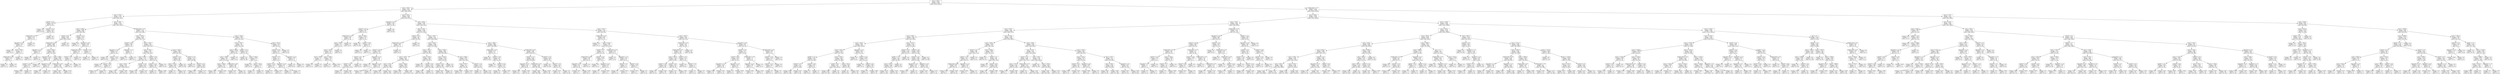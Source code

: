digraph Tree {
node [shape=box, fontname="helvetica"] ;
edge [fontname="helvetica"] ;
0 [label="price <= 426.5\nentropy = 0.391\nsamples = 24837\nvalue = [1910, 22927]"] ;
1 [label="price <= 345.5\nentropy = 0.615\nsamples = 4133\nvalue = [629, 3504]"] ;
0 -> 1 [labeldistance=2.5, labelangle=45, headlabel="True"] ;
2 [label="price <= 279.5\nentropy = 0.736\nsamples = 1472\nvalue = [305, 1167]"] ;
1 -> 2 ;
3 [label="channel <= 2.5\nentropy = 0.194\nsamples = 67\nvalue = [2, 65]"] ;
2 -> 3 ;
4 [label="entropy = 0.0\nsamples = 29\nvalue = [0, 29]"] ;
3 -> 4 ;
5 [label="channel <= 3.5\nentropy = 0.297\nsamples = 38\nvalue = [2, 36]"] ;
3 -> 5 ;
6 [label="product_type <= 4.5\nentropy = 0.619\nsamples = 13\nvalue = [2, 11]"] ;
5 -> 6 ;
7 [label="age_group <= 1.5\nentropy = 0.918\nsamples = 6\nvalue = [2, 4]"] ;
6 -> 7 ;
8 [label="entropy = 0.0\nsamples = 2\nvalue = [0, 2]"] ;
7 -> 8 ;
9 [label="price <= 266.5\nentropy = 1.0\nsamples = 4\nvalue = [2, 2]"] ;
7 -> 9 ;
10 [label="product_type <= 3.0\nentropy = 0.918\nsamples = 3\nvalue = [2, 1]"] ;
9 -> 10 ;
11 [label="entropy = 1.0\nsamples = 2\nvalue = [1, 1]"] ;
10 -> 11 ;
12 [label="entropy = 0.0\nsamples = 1\nvalue = [1, 0]"] ;
10 -> 12 ;
13 [label="entropy = 0.0\nsamples = 1\nvalue = [0, 1]"] ;
9 -> 13 ;
14 [label="entropy = 0.0\nsamples = 7\nvalue = [0, 7]"] ;
6 -> 14 ;
15 [label="entropy = 0.0\nsamples = 25\nvalue = [0, 25]"] ;
5 -> 15 ;
16 [label="price <= 298.5\nentropy = 0.752\nsamples = 1405\nvalue = [303, 1102]"] ;
2 -> 16 ;
17 [label="price <= 296.0\nentropy = 0.899\nsamples = 286\nvalue = [90, 196]"] ;
16 -> 17 ;
18 [label="channel <= 6.5\nentropy = 0.876\nsamples = 274\nvalue = [81.0, 193.0]"] ;
17 -> 18 ;
19 [label="product_type <= 2.5\nentropy = 0.889\nsamples = 264\nvalue = [81, 183]"] ;
18 -> 19 ;
20 [label="age_group <= 1.5\nentropy = 0.918\nsamples = 3\nvalue = [2, 1]"] ;
19 -> 20 ;
21 [label="entropy = 0.0\nsamples = 1\nvalue = [0, 1]"] ;
20 -> 21 ;
22 [label="entropy = 0.0\nsamples = 2\nvalue = [2, 0]"] ;
20 -> 22 ;
23 [label="price <= 281.5\nentropy = 0.885\nsamples = 261\nvalue = [79, 182]"] ;
19 -> 23 ;
24 [label="age_group <= 1.5\nentropy = 0.469\nsamples = 10\nvalue = [1, 9]"] ;
23 -> 24 ;
25 [label="channel <= 2.5\nentropy = 0.811\nsamples = 4\nvalue = [1, 3]"] ;
24 -> 25 ;
26 [label="entropy = 0.918\nsamples = 3\nvalue = [1, 2]"] ;
25 -> 26 ;
27 [label="entropy = 0.0\nsamples = 1\nvalue = [0, 1]"] ;
25 -> 27 ;
28 [label="entropy = 0.0\nsamples = 6\nvalue = [0, 6]"] ;
24 -> 28 ;
29 [label="price <= 288.5\nentropy = 0.894\nsamples = 251\nvalue = [78, 173]"] ;
23 -> 29 ;
30 [label="age_group <= 1.5\nentropy = 0.954\nsamples = 8\nvalue = [5, 3]"] ;
29 -> 30 ;
31 [label="entropy = 0.0\nsamples = 2\nvalue = [0, 2]"] ;
30 -> 31 ;
32 [label="entropy = 0.65\nsamples = 6\nvalue = [5, 1]"] ;
30 -> 32 ;
33 [label="product_type <= 4.5\nentropy = 0.882\nsamples = 243\nvalue = [73, 170]"] ;
29 -> 33 ;
34 [label="entropy = 0.891\nsamples = 224\nvalue = [69, 155]"] ;
33 -> 34 ;
35 [label="entropy = 0.742\nsamples = 19\nvalue = [4, 15]"] ;
33 -> 35 ;
36 [label="entropy = 0.0\nsamples = 10\nvalue = [0, 10]"] ;
18 -> 36 ;
37 [label="channel <= 1.5\nentropy = 0.811\nsamples = 12\nvalue = [9, 3]"] ;
17 -> 37 ;
38 [label="entropy = 0.0\nsamples = 1\nvalue = [0, 1]"] ;
37 -> 38 ;
39 [label="age_group <= 2.5\nentropy = 0.684\nsamples = 11\nvalue = [9, 2]"] ;
37 -> 39 ;
40 [label="product_type <= 4.5\nentropy = 0.503\nsamples = 9\nvalue = [8, 1]"] ;
39 -> 40 ;
41 [label="channel <= 2.5\nentropy = 1.0\nsamples = 2\nvalue = [1, 1]"] ;
40 -> 41 ;
42 [label="entropy = 0.0\nsamples = 1\nvalue = [0, 1]"] ;
41 -> 42 ;
43 [label="entropy = 0.0\nsamples = 1\nvalue = [1, 0]"] ;
41 -> 43 ;
44 [label="entropy = 0.0\nsamples = 7\nvalue = [7, 0]"] ;
40 -> 44 ;
45 [label="channel <= 2.5\nentropy = 1.0\nsamples = 2\nvalue = [1, 1]"] ;
39 -> 45 ;
46 [label="entropy = 0.0\nsamples = 1\nvalue = [1, 0]"] ;
45 -> 46 ;
47 [label="entropy = 0.0\nsamples = 1\nvalue = [0, 1]"] ;
45 -> 47 ;
48 [label="product_type <= 4.5\nentropy = 0.702\nsamples = 1119\nvalue = [213, 906]"] ;
16 -> 48 ;
49 [label="price <= 300.0\nentropy = 0.729\nsamples = 968\nvalue = [197, 771]"] ;
48 -> 49 ;
50 [label="channel <= 6.5\nentropy = 0.292\nsamples = 39\nvalue = [2, 37]"] ;
49 -> 50 ;
51 [label="age_group <= 2.5\nentropy = 0.179\nsamples = 37\nvalue = [1, 36]"] ;
50 -> 51 ;
52 [label="entropy = 0.0\nsamples = 29\nvalue = [0, 29]"] ;
51 -> 52 ;
53 [label="channel <= 2.5\nentropy = 0.544\nsamples = 8\nvalue = [1, 7]"] ;
51 -> 53 ;
54 [label="entropy = 0.0\nsamples = 2\nvalue = [0, 2]"] ;
53 -> 54 ;
55 [label="channel <= 4.0\nentropy = 0.65\nsamples = 6\nvalue = [1, 5]"] ;
53 -> 55 ;
56 [label="entropy = 0.811\nsamples = 4\nvalue = [1, 3]"] ;
55 -> 56 ;
57 [label="entropy = 0.0\nsamples = 2\nvalue = [0, 2]"] ;
55 -> 57 ;
58 [label="age_group <= 1.5\nentropy = 1.0\nsamples = 2\nvalue = [1, 1]"] ;
50 -> 58 ;
59 [label="entropy = 0.0\nsamples = 1\nvalue = [1, 0]"] ;
58 -> 59 ;
60 [label="entropy = 0.0\nsamples = 1\nvalue = [0, 1]"] ;
58 -> 60 ;
61 [label="price <= 334.0\nentropy = 0.741\nsamples = 929\nvalue = [195, 734]"] ;
49 -> 61 ;
62 [label="price <= 332.0\nentropy = 0.762\nsamples = 747\nvalue = [165, 582]"] ;
61 -> 62 ;
63 [label="price <= 328.5\nentropy = 0.719\nsamples = 715\nvalue = [142, 573]"] ;
62 -> 63 ;
64 [label="price <= 324.5\nentropy = 0.761\nsamples = 617\nvalue = [136.0, 481.0]"] ;
63 -> 64 ;
65 [label="entropy = 0.713\nsamples = 563\nvalue = [110, 453]"] ;
64 -> 65 ;
66 [label="entropy = 0.999\nsamples = 54\nvalue = [26, 28]"] ;
64 -> 66 ;
67 [label="channel <= 2.5\nentropy = 0.332\nsamples = 98\nvalue = [6, 92]"] ;
63 -> 67 ;
68 [label="entropy = 0.151\nsamples = 46\nvalue = [1, 45]"] ;
67 -> 68 ;
69 [label="entropy = 0.457\nsamples = 52\nvalue = [5, 47]"] ;
67 -> 69 ;
70 [label="channel <= 4.5\nentropy = 0.857\nsamples = 32\nvalue = [23, 9]"] ;
62 -> 70 ;
71 [label="channel <= 1.5\nentropy = 0.993\nsamples = 20\nvalue = [11, 9]"] ;
70 -> 71 ;
72 [label="entropy = 0.0\nsamples = 4\nvalue = [4, 0]"] ;
71 -> 72 ;
73 [label="entropy = 0.989\nsamples = 16\nvalue = [7, 9]"] ;
71 -> 73 ;
74 [label="entropy = 0.0\nsamples = 12\nvalue = [12, 0]"] ;
70 -> 74 ;
75 [label="price <= 344.5\nentropy = 0.646\nsamples = 182\nvalue = [30, 152]"] ;
61 -> 75 ;
76 [label="channel <= 3.5\nentropy = 0.323\nsamples = 68\nvalue = [4, 64]"] ;
75 -> 76 ;
77 [label="price <= 337.5\nentropy = 0.469\nsamples = 40\nvalue = [4, 36]"] ;
76 -> 77 ;
78 [label="entropy = 0.0\nsamples = 11\nvalue = [0, 11]"] ;
77 -> 78 ;
79 [label="entropy = 0.579\nsamples = 29\nvalue = [4, 25]"] ;
77 -> 79 ;
80 [label="entropy = 0.0\nsamples = 28\nvalue = [0, 28]"] ;
76 -> 80 ;
81 [label="channel <= 1.5\nentropy = 0.775\nsamples = 114\nvalue = [26, 88]"] ;
75 -> 81 ;
82 [label="entropy = 0.0\nsamples = 6\nvalue = [0, 6]"] ;
81 -> 82 ;
83 [label="channel <= 3.5\nentropy = 0.796\nsamples = 108\nvalue = [26, 82]"] ;
81 -> 83 ;
84 [label="entropy = 0.856\nsamples = 57\nvalue = [16, 41]"] ;
83 -> 84 ;
85 [label="entropy = 0.714\nsamples = 51\nvalue = [10, 41]"] ;
83 -> 85 ;
86 [label="price <= 335.5\nentropy = 0.488\nsamples = 151\nvalue = [16, 135]"] ;
48 -> 86 ;
87 [label="price <= 328.5\nentropy = 0.4\nsamples = 126\nvalue = [10, 116]"] ;
86 -> 87 ;
88 [label="price <= 326.5\nentropy = 0.539\nsamples = 73\nvalue = [9, 64]"] ;
87 -> 88 ;
89 [label="price <= 309.5\nentropy = 0.465\nsamples = 71\nvalue = [7.0, 64.0]"] ;
88 -> 89 ;
90 [label="price <= 304.0\nentropy = 0.637\nsamples = 31\nvalue = [5, 26]"] ;
89 -> 90 ;
91 [label="entropy = 0.491\nsamples = 28\nvalue = [3, 25]"] ;
90 -> 91 ;
92 [label="entropy = 0.918\nsamples = 3\nvalue = [2, 1]"] ;
90 -> 92 ;
93 [label="product_type <= 6.0\nentropy = 0.286\nsamples = 40\nvalue = [2, 38]"] ;
89 -> 93 ;
94 [label="entropy = 0.567\nsamples = 15\nvalue = [2, 13]"] ;
93 -> 94 ;
95 [label="entropy = 0.0\nsamples = 25\nvalue = [0, 25]"] ;
93 -> 95 ;
96 [label="entropy = 0.0\nsamples = 2\nvalue = [2, 0]"] ;
88 -> 96 ;
97 [label="gender <= 1.5\nentropy = 0.135\nsamples = 53\nvalue = [1, 52]"] ;
87 -> 97 ;
98 [label="entropy = 0.0\nsamples = 46\nvalue = [0, 46]"] ;
97 -> 98 ;
99 [label="price <= 329.5\nentropy = 0.592\nsamples = 7\nvalue = [1, 6]"] ;
97 -> 99 ;
100 [label="entropy = 0.0\nsamples = 4\nvalue = [0, 4]"] ;
99 -> 100 ;
101 [label="price <= 331.0\nentropy = 0.918\nsamples = 3\nvalue = [1, 2]"] ;
99 -> 101 ;
102 [label="entropy = 1.0\nsamples = 2\nvalue = [1, 1]"] ;
101 -> 102 ;
103 [label="entropy = 0.0\nsamples = 1\nvalue = [0, 1]"] ;
101 -> 103 ;
104 [label="price <= 341.5\nentropy = 0.795\nsamples = 25\nvalue = [6, 19]"] ;
86 -> 104 ;
105 [label="channel <= 4.0\nentropy = 0.937\nsamples = 17\nvalue = [6, 11]"] ;
104 -> 105 ;
106 [label="channel <= 2.5\nentropy = 1.0\nsamples = 10\nvalue = [5, 5]"] ;
105 -> 106 ;
107 [label="channel <= 1.5\nentropy = 0.918\nsamples = 6\nvalue = [2, 4]"] ;
106 -> 107 ;
108 [label="entropy = 0.0\nsamples = 1\nvalue = [0, 1]"] ;
107 -> 108 ;
109 [label="entropy = 0.971\nsamples = 5\nvalue = [2, 3]"] ;
107 -> 109 ;
110 [label="age_group <= 2.5\nentropy = 0.811\nsamples = 4\nvalue = [3, 1]"] ;
106 -> 110 ;
111 [label="entropy = 0.0\nsamples = 2\nvalue = [2, 0]"] ;
110 -> 111 ;
112 [label="entropy = 1.0\nsamples = 2\nvalue = [1, 1]"] ;
110 -> 112 ;
113 [label="age_group <= 2.5\nentropy = 0.592\nsamples = 7\nvalue = [1, 6]"] ;
105 -> 113 ;
114 [label="entropy = 0.0\nsamples = 6\nvalue = [0, 6]"] ;
113 -> 114 ;
115 [label="entropy = 0.0\nsamples = 1\nvalue = [1, 0]"] ;
113 -> 115 ;
116 [label="entropy = 0.0\nsamples = 8\nvalue = [0, 8]"] ;
104 -> 116 ;
117 [label="price <= 352.5\nentropy = 0.534\nsamples = 2661\nvalue = [324, 2337]"] ;
1 -> 117 ;
118 [label="age_group <= 1.5\nentropy = 0.194\nsamples = 134\nvalue = [4, 130]"] ;
117 -> 118 ;
119 [label="channel <= 2.5\nentropy = 0.461\nsamples = 41\nvalue = [4, 37]"] ;
118 -> 119 ;
120 [label="product_type <= 5.5\nentropy = 0.629\nsamples = 19\nvalue = [3, 16]"] ;
119 -> 120 ;
121 [label="price <= 350.5\nentropy = 0.75\nsamples = 14\nvalue = [3, 11]"] ;
120 -> 121 ;
122 [label="price <= 347.5\nentropy = 0.811\nsamples = 12\nvalue = [3, 9]"] ;
121 -> 122 ;
123 [label="price <= 346.5\nentropy = 1.0\nsamples = 2\nvalue = [1, 1]"] ;
122 -> 123 ;
124 [label="entropy = 0.0\nsamples = 1\nvalue = [0, 1]"] ;
123 -> 124 ;
125 [label="entropy = 0.0\nsamples = 1\nvalue = [1, 0]"] ;
123 -> 125 ;
126 [label="price <= 348.5\nentropy = 0.722\nsamples = 10\nvalue = [2, 8]"] ;
122 -> 126 ;
127 [label="entropy = 0.0\nsamples = 2\nvalue = [0, 2]"] ;
126 -> 127 ;
128 [label="entropy = 0.811\nsamples = 8\nvalue = [2, 6]"] ;
126 -> 128 ;
129 [label="entropy = 0.0\nsamples = 2\nvalue = [0, 2]"] ;
121 -> 129 ;
130 [label="entropy = 0.0\nsamples = 5\nvalue = [0, 5]"] ;
120 -> 130 ;
131 [label="price <= 350.5\nentropy = 0.267\nsamples = 22\nvalue = [1, 21]"] ;
119 -> 131 ;
132 [label="entropy = 0.0\nsamples = 18\nvalue = [0, 18]"] ;
131 -> 132 ;
133 [label="channel <= 4.0\nentropy = 0.811\nsamples = 4\nvalue = [1, 3]"] ;
131 -> 133 ;
134 [label="entropy = 0.0\nsamples = 2\nvalue = [0, 2]"] ;
133 -> 134 ;
135 [label="entropy = 1.0\nsamples = 2\nvalue = [1, 1]"] ;
133 -> 135 ;
136 [label="entropy = 0.0\nsamples = 93\nvalue = [0, 93]"] ;
118 -> 136 ;
137 [label="price <= 405.5\nentropy = 0.548\nsamples = 2527\nvalue = [320, 2207]"] ;
117 -> 137 ;
138 [label="price <= 353.5\nentropy = 0.526\nsamples = 2283\nvalue = [271, 2012]"] ;
137 -> 138 ;
139 [label="channel <= 5.5\nentropy = 0.82\nsamples = 86\nvalue = [22, 64]"] ;
138 -> 139 ;
140 [label="product_type <= 4.5\nentropy = 0.863\nsamples = 77\nvalue = [22, 55]"] ;
139 -> 140 ;
141 [label="channel <= 4.5\nentropy = 0.883\nsamples = 73\nvalue = [22, 51]"] ;
140 -> 141 ;
142 [label="channel <= 3.5\nentropy = 0.825\nsamples = 58\nvalue = [15.0, 43.0]"] ;
141 -> 142 ;
143 [label="channel <= 1.5\nentropy = 0.867\nsamples = 52\nvalue = [15.0, 37.0]"] ;
142 -> 143 ;
144 [label="entropy = 0.0\nsamples = 2\nvalue = [0, 2]"] ;
143 -> 144 ;
145 [label="entropy = 0.881\nsamples = 50\nvalue = [15, 35]"] ;
143 -> 145 ;
146 [label="entropy = 0.0\nsamples = 6\nvalue = [0, 6]"] ;
142 -> 146 ;
147 [label="age_group <= 1.5\nentropy = 0.997\nsamples = 15\nvalue = [7, 8]"] ;
141 -> 147 ;
148 [label="entropy = 1.0\nsamples = 4\nvalue = [2, 2]"] ;
147 -> 148 ;
149 [label="age_group <= 2.5\nentropy = 0.994\nsamples = 11\nvalue = [5, 6]"] ;
147 -> 149 ;
150 [label="entropy = 0.985\nsamples = 7\nvalue = [3, 4]"] ;
149 -> 150 ;
151 [label="entropy = 1.0\nsamples = 4\nvalue = [2, 2]"] ;
149 -> 151 ;
152 [label="entropy = 0.0\nsamples = 4\nvalue = [0, 4]"] ;
140 -> 152 ;
153 [label="entropy = 0.0\nsamples = 9\nvalue = [0, 9]"] ;
139 -> 153 ;
154 [label="price <= 387.5\nentropy = 0.51\nsamples = 2197\nvalue = [249, 1948]"] ;
138 -> 154 ;
155 [label="price <= 381.5\nentropy = 0.564\nsamples = 1109\nvalue = [147, 962]"] ;
154 -> 155 ;
156 [label="price <= 371.5\nentropy = 0.446\nsamples = 840\nvalue = [78, 762]"] ;
155 -> 156 ;
157 [label="price <= 363.5\nentropy = 0.575\nsamples = 388\nvalue = [53.0, 335.0]"] ;
156 -> 157 ;
158 [label="price <= 357.5\nentropy = 0.346\nsamples = 263\nvalue = [17, 246]"] ;
157 -> 158 ;
159 [label="entropy = 0.564\nsamples = 83\nvalue = [11, 72]"] ;
158 -> 159 ;
160 [label="entropy = 0.211\nsamples = 180\nvalue = [6, 174]"] ;
158 -> 160 ;
161 [label="price <= 365.5\nentropy = 0.866\nsamples = 125\nvalue = [36, 89]"] ;
157 -> 161 ;
162 [label="entropy = 0.968\nsamples = 38\nvalue = [23, 15]"] ;
161 -> 162 ;
163 [label="entropy = 0.608\nsamples = 87\nvalue = [13.0, 74.0]"] ;
161 -> 163 ;
164 [label="price <= 374.0\nentropy = 0.309\nsamples = 452\nvalue = [25, 427]"] ;
156 -> 164 ;
165 [label="entropy = 0.0\nsamples = 19\nvalue = [0, 19]"] ;
164 -> 165 ;
166 [label="channel <= 6.5\nentropy = 0.318\nsamples = 433\nvalue = [25, 408]"] ;
164 -> 166 ;
167 [label="entropy = 0.325\nsamples = 421\nvalue = [25, 396]"] ;
166 -> 167 ;
168 [label="entropy = 0.0\nsamples = 12\nvalue = [0, 12]"] ;
166 -> 168 ;
169 [label="price <= 384.0\nentropy = 0.821\nsamples = 269\nvalue = [69, 200]"] ;
155 -> 169 ;
170 [label="price <= 382.5\nentropy = 0.729\nsamples = 118\nvalue = [24, 94]"] ;
169 -> 170 ;
171 [label="channel <= 5.5\nentropy = 0.803\nsamples = 98\nvalue = [24, 74]"] ;
170 -> 171 ;
172 [label="entropy = 0.837\nsamples = 90\nvalue = [24, 66]"] ;
171 -> 172 ;
173 [label="entropy = 0.0\nsamples = 8\nvalue = [0, 8]"] ;
171 -> 173 ;
174 [label="entropy = 0.0\nsamples = 20\nvalue = [0, 20]"] ;
170 -> 174 ;
175 [label="price <= 386.5\nentropy = 0.879\nsamples = 151\nvalue = [45, 106]"] ;
169 -> 175 ;
176 [label="price <= 385.5\nentropy = 1.0\nsamples = 38\nvalue = [19, 19]"] ;
175 -> 176 ;
177 [label="entropy = 0.904\nsamples = 25\nvalue = [8, 17]"] ;
176 -> 177 ;
178 [label="entropy = 0.619\nsamples = 13\nvalue = [11, 2]"] ;
176 -> 178 ;
179 [label="channel <= 1.5\nentropy = 0.778\nsamples = 113\nvalue = [26, 87]"] ;
175 -> 179 ;
180 [label="entropy = 1.0\nsamples = 6\nvalue = [3, 3]"] ;
179 -> 180 ;
181 [label="entropy = 0.751\nsamples = 107\nvalue = [23, 84]"] ;
179 -> 181 ;
182 [label="price <= 398.5\nentropy = 0.449\nsamples = 1088\nvalue = [102, 986]"] ;
154 -> 182 ;
183 [label="product_type <= 4.5\nentropy = 0.174\nsamples = 77\nvalue = [2, 75]"] ;
182 -> 183 ;
184 [label="entropy = 0.0\nsamples = 65\nvalue = [0, 65]"] ;
183 -> 184 ;
185 [label="channel <= 2.5\nentropy = 0.65\nsamples = 12\nvalue = [2, 10]"] ;
183 -> 185 ;
186 [label="entropy = 0.0\nsamples = 1\nvalue = [1, 0]"] ;
185 -> 186 ;
187 [label="channel <= 5.5\nentropy = 0.439\nsamples = 11\nvalue = [1, 10]"] ;
185 -> 187 ;
188 [label="entropy = 0.0\nsamples = 8\nvalue = [0, 8]"] ;
187 -> 188 ;
189 [label="entropy = 0.918\nsamples = 3\nvalue = [1, 2]"] ;
187 -> 189 ;
190 [label="product_type <= 6.5\nentropy = 0.466\nsamples = 1011\nvalue = [100, 911]"] ;
182 -> 190 ;
191 [label="channel <= 1.5\nentropy = 0.478\nsamples = 963\nvalue = [99, 864]"] ;
190 -> 191 ;
192 [label="age_group <= 1.5\nentropy = 0.634\nsamples = 50\nvalue = [8, 42]"] ;
191 -> 192 ;
193 [label="entropy = 0.89\nsamples = 13\nvalue = [4, 9]"] ;
192 -> 193 ;
194 [label="entropy = 0.494\nsamples = 37\nvalue = [4, 33]"] ;
192 -> 194 ;
195 [label="product_type <= 4.5\nentropy = 0.468\nsamples = 913\nvalue = [91, 822]"] ;
191 -> 195 ;
196 [label="entropy = 0.459\nsamples = 868\nvalue = [84, 784]"] ;
195 -> 196 ;
197 [label="entropy = 0.624\nsamples = 45\nvalue = [7, 38]"] ;
195 -> 197 ;
198 [label="channel <= 2.5\nentropy = 0.146\nsamples = 48\nvalue = [1, 47]"] ;
190 -> 198 ;
199 [label="entropy = 0.0\nsamples = 20\nvalue = [0, 20]"] ;
198 -> 199 ;
200 [label="channel <= 3.5\nentropy = 0.222\nsamples = 28\nvalue = [1, 27]"] ;
198 -> 200 ;
201 [label="entropy = 0.414\nsamples = 12\nvalue = [1, 11]"] ;
200 -> 201 ;
202 [label="entropy = 0.0\nsamples = 16\nvalue = [0, 16]"] ;
200 -> 202 ;
203 [label="price <= 414.5\nentropy = 0.724\nsamples = 244\nvalue = [49, 195]"] ;
137 -> 203 ;
204 [label="product_type <= 2.5\nentropy = 0.989\nsamples = 48\nvalue = [27, 21]"] ;
203 -> 204 ;
205 [label="entropy = 0.0\nsamples = 1\nvalue = [0, 1]"] ;
204 -> 205 ;
206 [label="price <= 411.0\nentropy = 0.984\nsamples = 47\nvalue = [27.0, 20.0]"] ;
204 -> 206 ;
207 [label="channel <= 3.5\nentropy = 1.0\nsamples = 30\nvalue = [15, 15]"] ;
206 -> 207 ;
208 [label="product_type <= 6.0\nentropy = 0.985\nsamples = 21\nvalue = [12, 9]"] ;
207 -> 208 ;
209 [label="age_group <= 1.5\nentropy = 0.971\nsamples = 20\nvalue = [12, 8]"] ;
208 -> 209 ;
210 [label="entropy = 0.971\nsamples = 5\nvalue = [2, 3]"] ;
209 -> 210 ;
211 [label="entropy = 0.918\nsamples = 15\nvalue = [10, 5]"] ;
209 -> 211 ;
212 [label="entropy = 0.0\nsamples = 1\nvalue = [0, 1]"] ;
208 -> 212 ;
213 [label="channel <= 4.5\nentropy = 0.918\nsamples = 9\nvalue = [3, 6]"] ;
207 -> 213 ;
214 [label="entropy = 0.0\nsamples = 1\nvalue = [0, 1]"] ;
213 -> 214 ;
215 [label="age_group <= 1.5\nentropy = 0.954\nsamples = 8\nvalue = [3, 5]"] ;
213 -> 215 ;
216 [label="entropy = 1.0\nsamples = 2\nvalue = [1, 1]"] ;
215 -> 216 ;
217 [label="entropy = 0.918\nsamples = 6\nvalue = [2, 4]"] ;
215 -> 217 ;
218 [label="product_type <= 5.5\nentropy = 0.874\nsamples = 17\nvalue = [12, 5]"] ;
206 -> 218 ;
219 [label="entropy = 0.0\nsamples = 2\nvalue = [2, 0]"] ;
218 -> 219 ;
220 [label="age_group <= 1.5\nentropy = 0.918\nsamples = 15\nvalue = [10, 5]"] ;
218 -> 220 ;
221 [label="channel <= 1.5\nentropy = 1.0\nsamples = 6\nvalue = [3, 3]"] ;
220 -> 221 ;
222 [label="entropy = 0.0\nsamples = 1\nvalue = [1, 0]"] ;
221 -> 222 ;
223 [label="entropy = 0.971\nsamples = 5\nvalue = [2, 3]"] ;
221 -> 223 ;
224 [label="channel <= 3.5\nentropy = 0.764\nsamples = 9\nvalue = [7, 2]"] ;
220 -> 224 ;
225 [label="entropy = 0.971\nsamples = 5\nvalue = [3, 2]"] ;
224 -> 225 ;
226 [label="entropy = 0.0\nsamples = 4\nvalue = [4, 0]"] ;
224 -> 226 ;
227 [label="price <= 425.5\nentropy = 0.507\nsamples = 196\nvalue = [22, 174]"] ;
203 -> 227 ;
228 [label="product_type <= 6.5\nentropy = 0.311\nsamples = 143\nvalue = [8, 135]"] ;
227 -> 228 ;
229 [label="product_type <= 5.5\nentropy = 0.364\nsamples = 115\nvalue = [8, 107]"] ;
228 -> 229 ;
230 [label="price <= 421.0\nentropy = 0.316\nsamples = 105\nvalue = [6, 99]"] ;
229 -> 230 ;
231 [label="channel <= 2.5\nentropy = 0.196\nsamples = 66\nvalue = [2, 64]"] ;
230 -> 231 ;
232 [label="entropy = 0.0\nsamples = 27\nvalue = [0, 27]"] ;
231 -> 232 ;
233 [label="entropy = 0.292\nsamples = 39\nvalue = [2, 37]"] ;
231 -> 233 ;
234 [label="channel <= 4.5\nentropy = 0.477\nsamples = 39\nvalue = [4, 35]"] ;
230 -> 234 ;
235 [label="entropy = 0.371\nsamples = 28\nvalue = [2, 26]"] ;
234 -> 235 ;
236 [label="entropy = 0.684\nsamples = 11\nvalue = [2, 9]"] ;
234 -> 236 ;
237 [label="channel <= 3.5\nentropy = 0.722\nsamples = 10\nvalue = [2, 8]"] ;
229 -> 237 ;
238 [label="entropy = 0.0\nsamples = 6\nvalue = [0, 6]"] ;
237 -> 238 ;
239 [label="channel <= 5.5\nentropy = 1.0\nsamples = 4\nvalue = [2, 2]"] ;
237 -> 239 ;
240 [label="entropy = 0.0\nsamples = 2\nvalue = [2, 0]"] ;
239 -> 240 ;
241 [label="entropy = 0.0\nsamples = 2\nvalue = [0, 2]"] ;
239 -> 241 ;
242 [label="entropy = 0.0\nsamples = 28\nvalue = [0, 28]"] ;
228 -> 242 ;
243 [label="age_group <= 2.5\nentropy = 0.833\nsamples = 53\nvalue = [14, 39]"] ;
227 -> 243 ;
244 [label="channel <= 5.5\nentropy = 0.75\nsamples = 42\nvalue = [9, 33]"] ;
243 -> 244 ;
245 [label="channel <= 4.0\nentropy = 0.602\nsamples = 34\nvalue = [5, 29]"] ;
244 -> 245 ;
246 [label="age_group <= 1.5\nentropy = 0.516\nsamples = 26\nvalue = [3, 23]"] ;
245 -> 246 ;
247 [label="entropy = 0.684\nsamples = 11\nvalue = [2, 9]"] ;
246 -> 247 ;
248 [label="entropy = 0.353\nsamples = 15\nvalue = [1, 14]"] ;
246 -> 248 ;
249 [label="age_group <= 1.5\nentropy = 0.811\nsamples = 8\nvalue = [2, 6]"] ;
245 -> 249 ;
250 [label="entropy = 0.0\nsamples = 2\nvalue = [0, 2]"] ;
249 -> 250 ;
251 [label="entropy = 0.918\nsamples = 6\nvalue = [2, 4]"] ;
249 -> 251 ;
252 [label="product_type <= 6.0\nentropy = 1.0\nsamples = 8\nvalue = [4, 4]"] ;
244 -> 252 ;
253 [label="age_group <= 1.5\nentropy = 0.985\nsamples = 7\nvalue = [4, 3]"] ;
252 -> 253 ;
254 [label="entropy = 0.918\nsamples = 3\nvalue = [1, 2]"] ;
253 -> 254 ;
255 [label="entropy = 0.811\nsamples = 4\nvalue = [3, 1]"] ;
253 -> 255 ;
256 [label="entropy = 0.0\nsamples = 1\nvalue = [0, 1]"] ;
252 -> 256 ;
257 [label="product_type <= 4.5\nentropy = 0.994\nsamples = 11\nvalue = [5, 6]"] ;
243 -> 257 ;
258 [label="channel <= 2.5\nentropy = 0.918\nsamples = 9\nvalue = [3, 6]"] ;
257 -> 258 ;
259 [label="channel <= 1.5\nentropy = 0.811\nsamples = 4\nvalue = [3, 1]"] ;
258 -> 259 ;
260 [label="entropy = 0.0\nsamples = 1\nvalue = [0, 1]"] ;
259 -> 260 ;
261 [label="entropy = 0.0\nsamples = 3\nvalue = [3, 0]"] ;
259 -> 261 ;
262 [label="entropy = 0.0\nsamples = 5\nvalue = [0, 5]"] ;
258 -> 262 ;
263 [label="entropy = 0.0\nsamples = 2\nvalue = [2, 0]"] ;
257 -> 263 ;
264 [label="product_type <= 7.5\nentropy = 0.335\nsamples = 20704\nvalue = [1281, 19423]"] ;
0 -> 264 [labeldistance=2.5, labelangle=-45, headlabel="False"] ;
265 [label="price <= 546.5\nentropy = 0.296\nsamples = 17472\nvalue = [914, 16558]"] ;
264 -> 265 ;
266 [label="price <= 544.5\nentropy = 0.367\nsamples = 4834\nvalue = [340, 4494]"] ;
265 -> 266 ;
267 [label="price <= 463.5\nentropy = 0.351\nsamples = 4684\nvalue = [309, 4375]"] ;
266 -> 267 ;
268 [label="price <= 448.5\nentropy = 0.259\nsamples = 1349\nvalue = [59, 1290]"] ;
267 -> 268 ;
269 [label="price <= 442.5\nentropy = 0.383\nsamples = 642\nvalue = [48.0, 594.0]"] ;
268 -> 269 ;
270 [label="price <= 433.0\nentropy = 0.329\nsamples = 613\nvalue = [37, 576]"] ;
269 -> 270 ;
271 [label="gender <= 1.5\nentropy = 0.161\nsamples = 213\nvalue = [5, 208]"] ;
270 -> 271 ;
272 [label="channel <= 4.5\nentropy = 0.11\nsamples = 205\nvalue = [3, 202]"] ;
271 -> 272 ;
273 [label="entropy = 0.058\nsamples = 149\nvalue = [1, 148]"] ;
272 -> 273 ;
274 [label="entropy = 0.222\nsamples = 56\nvalue = [2, 54]"] ;
272 -> 274 ;
275 [label="channel <= 4.0\nentropy = 0.811\nsamples = 8\nvalue = [2, 6]"] ;
271 -> 275 ;
276 [label="entropy = 0.0\nsamples = 4\nvalue = [0, 4]"] ;
275 -> 276 ;
277 [label="entropy = 1.0\nsamples = 4\nvalue = [2, 2]"] ;
275 -> 277 ;
278 [label="price <= 435.5\nentropy = 0.402\nsamples = 400\nvalue = [32, 368]"] ;
270 -> 278 ;
279 [label="channel <= 5.5\nentropy = 0.467\nsamples = 312\nvalue = [31.0, 281.0]"] ;
278 -> 279 ;
280 [label="entropy = 0.499\nsamples = 283\nvalue = [31, 252]"] ;
279 -> 280 ;
281 [label="entropy = 0.0\nsamples = 29\nvalue = [0, 29]"] ;
279 -> 281 ;
282 [label="price <= 441.5\nentropy = 0.09\nsamples = 88\nvalue = [1, 87]"] ;
278 -> 282 ;
283 [label="entropy = 0.0\nsamples = 42\nvalue = [0, 42]"] ;
282 -> 283 ;
284 [label="entropy = 0.151\nsamples = 46\nvalue = [1, 45]"] ;
282 -> 284 ;
285 [label="age_group <= 1.5\nentropy = 0.958\nsamples = 29\nvalue = [11, 18]"] ;
269 -> 285 ;
286 [label="entropy = 0.0\nsamples = 6\nvalue = [0, 6]"] ;
285 -> 286 ;
287 [label="channel <= 1.5\nentropy = 0.999\nsamples = 23\nvalue = [11, 12]"] ;
285 -> 287 ;
288 [label="entropy = 0.0\nsamples = 3\nvalue = [0, 3]"] ;
287 -> 288 ;
289 [label="channel <= 2.5\nentropy = 0.993\nsamples = 20\nvalue = [11, 9]"] ;
287 -> 289 ;
290 [label="entropy = 0.0\nsamples = 4\nvalue = [4, 0]"] ;
289 -> 290 ;
291 [label="entropy = 0.989\nsamples = 16\nvalue = [7, 9]"] ;
289 -> 291 ;
292 [label="price <= 457.5\nentropy = 0.116\nsamples = 707\nvalue = [11, 696]"] ;
268 -> 292 ;
293 [label="channel <= 5.5\nentropy = 0.163\nsamples = 335\nvalue = [8, 327]"] ;
292 -> 293 ;
294 [label="gender <= 1.5\nentropy = 0.175\nsamples = 305\nvalue = [8, 297]"] ;
293 -> 294 ;
295 [label="price <= 451.5\nentropy = 0.185\nsamples = 285\nvalue = [8, 277]"] ;
294 -> 295 ;
296 [label="entropy = 0.124\nsamples = 118\nvalue = [2, 116]"] ;
295 -> 296 ;
297 [label="entropy = 0.223\nsamples = 167\nvalue = [6, 161]"] ;
295 -> 297 ;
298 [label="entropy = 0.0\nsamples = 20\nvalue = [0, 20]"] ;
294 -> 298 ;
299 [label="entropy = 0.0\nsamples = 30\nvalue = [0, 30]"] ;
293 -> 299 ;
300 [label="channel <= 3.5\nentropy = 0.068\nsamples = 372\nvalue = [3, 369]"] ;
292 -> 300 ;
301 [label="channel <= 1.5\nentropy = 0.096\nsamples = 243\nvalue = [3, 240]"] ;
300 -> 301 ;
302 [label="age_group <= 1.5\nentropy = 0.297\nsamples = 19\nvalue = [1, 18]"] ;
301 -> 302 ;
303 [label="entropy = 0.544\nsamples = 8\nvalue = [1, 7]"] ;
302 -> 303 ;
304 [label="entropy = 0.0\nsamples = 11\nvalue = [0, 11]"] ;
302 -> 304 ;
305 [label="age_group <= 2.5\nentropy = 0.074\nsamples = 224\nvalue = [2, 222]"] ;
301 -> 305 ;
306 [label="entropy = 0.052\nsamples = 172\nvalue = [1, 171]"] ;
305 -> 306 ;
307 [label="entropy = 0.137\nsamples = 52\nvalue = [1, 51]"] ;
305 -> 307 ;
308 [label="entropy = 0.0\nsamples = 129\nvalue = [0, 129]"] ;
300 -> 308 ;
309 [label="price <= 470.0\nentropy = 0.384\nsamples = 3335\nvalue = [250, 3085]"] ;
267 -> 309 ;
310 [label="price <= 465.5\nentropy = 0.799\nsamples = 190\nvalue = [46, 144]"] ;
309 -> 310 ;
311 [label="channel <= 5.5\nentropy = 0.992\nsamples = 49\nvalue = [22.0, 27.0]"] ;
310 -> 311 ;
312 [label="gender <= 1.5\nentropy = 0.971\nsamples = 45\nvalue = [18, 27]"] ;
311 -> 312 ;
313 [label="product_type <= 6.5\nentropy = 0.999\nsamples = 31\nvalue = [16, 15]"] ;
312 -> 313 ;
314 [label="entropy = 0.503\nsamples = 9\nvalue = [8, 1]"] ;
313 -> 314 ;
315 [label="entropy = 0.946\nsamples = 22\nvalue = [8, 14]"] ;
313 -> 315 ;
316 [label="age_group <= 1.5\nentropy = 0.592\nsamples = 14\nvalue = [2, 12]"] ;
312 -> 316 ;
317 [label="entropy = 0.918\nsamples = 3\nvalue = [2, 1]"] ;
316 -> 317 ;
318 [label="entropy = 0.0\nsamples = 11\nvalue = [0, 11]"] ;
316 -> 318 ;
319 [label="entropy = 0.0\nsamples = 4\nvalue = [4, 0]"] ;
311 -> 319 ;
320 [label="price <= 468.5\nentropy = 0.658\nsamples = 141\nvalue = [24, 117]"] ;
310 -> 320 ;
321 [label="entropy = 0.0\nsamples = 47\nvalue = [0, 47]"] ;
320 -> 321 ;
322 [label="channel <= 1.5\nentropy = 0.82\nsamples = 94\nvalue = [24.0, 70.0]"] ;
320 -> 322 ;
323 [label="entropy = 0.0\nsamples = 5\nvalue = [0, 5]"] ;
322 -> 323 ;
324 [label="channel <= 6.5\nentropy = 0.841\nsamples = 89\nvalue = [24, 65]"] ;
322 -> 324 ;
325 [label="entropy = 0.87\nsamples = 79\nvalue = [23, 56]"] ;
324 -> 325 ;
326 [label="entropy = 0.469\nsamples = 10\nvalue = [1, 9]"] ;
324 -> 326 ;
327 [label="price <= 526.5\nentropy = 0.346\nsamples = 3145\nvalue = [204, 2941]"] ;
309 -> 327 ;
328 [label="price <= 511.5\nentropy = 0.33\nsamples = 2576\nvalue = [156, 2420]"] ;
327 -> 328 ;
329 [label="channel <= 1.5\nentropy = 0.366\nsamples = 1857\nvalue = [130, 1727]"] ;
328 -> 329 ;
330 [label="price <= 471.5\nentropy = 0.135\nsamples = 106\nvalue = [2, 104]"] ;
329 -> 330 ;
331 [label="entropy = 0.592\nsamples = 7\nvalue = [1, 6]"] ;
330 -> 331 ;
332 [label="entropy = 0.081\nsamples = 99\nvalue = [1, 98]"] ;
330 -> 332 ;
333 [label="product_type <= 3.5\nentropy = 0.377\nsamples = 1751\nvalue = [128, 1623]"] ;
329 -> 333 ;
334 [label="entropy = 0.0\nsamples = 16\nvalue = [0, 16]"] ;
333 -> 334 ;
335 [label="entropy = 0.38\nsamples = 1735\nvalue = [128, 1607]"] ;
333 -> 335 ;
336 [label="price <= 516.5\nentropy = 0.224\nsamples = 719\nvalue = [26.0, 693.0]"] ;
328 -> 336 ;
337 [label="entropy = 0.0\nsamples = 38\nvalue = [0, 38]"] ;
336 -> 337 ;
338 [label="price <= 518.5\nentropy = 0.234\nsamples = 681\nvalue = [26, 655]"] ;
336 -> 338 ;
339 [label="entropy = 0.261\nsamples = 454\nvalue = [20, 434]"] ;
338 -> 339 ;
340 [label="entropy = 0.176\nsamples = 227\nvalue = [6, 221]"] ;
338 -> 340 ;
341 [label="price <= 528.5\nentropy = 0.417\nsamples = 569\nvalue = [48, 521]"] ;
327 -> 341 ;
342 [label="price <= 527.5\nentropy = 0.973\nsamples = 47\nvalue = [19, 28]"] ;
341 -> 342 ;
343 [label="channel <= 2.5\nentropy = 0.84\nsamples = 26\nvalue = [7, 19]"] ;
342 -> 343 ;
344 [label="entropy = 0.961\nsamples = 13\nvalue = [5, 8]"] ;
343 -> 344 ;
345 [label="entropy = 0.619\nsamples = 13\nvalue = [2, 11]"] ;
343 -> 345 ;
346 [label="age_group <= 2.5\nentropy = 0.985\nsamples = 21\nvalue = [12, 9]"] ;
342 -> 346 ;
347 [label="entropy = 0.998\nsamples = 17\nvalue = [8, 9]"] ;
346 -> 347 ;
348 [label="entropy = 0.0\nsamples = 4\nvalue = [4, 0]"] ;
346 -> 348 ;
349 [label="price <= 542.5\nentropy = 0.31\nsamples = 522\nvalue = [29, 493]"] ;
341 -> 349 ;
350 [label="price <= 529.5\nentropy = 0.252\nsamples = 428\nvalue = [18, 410]"] ;
349 -> 350 ;
351 [label="entropy = 0.48\nsamples = 58\nvalue = [6, 52]"] ;
350 -> 351 ;
352 [label="entropy = 0.206\nsamples = 370\nvalue = [12, 358]"] ;
350 -> 352 ;
353 [label="age_group <= 1.5\nentropy = 0.521\nsamples = 94\nvalue = [11, 83]"] ;
349 -> 353 ;
354 [label="entropy = 0.677\nsamples = 28\nvalue = [5, 23]"] ;
353 -> 354 ;
355 [label="entropy = 0.439\nsamples = 66\nvalue = [6, 60]"] ;
353 -> 355 ;
356 [label="product_type <= 6.5\nentropy = 0.735\nsamples = 150\nvalue = [31, 119]"] ;
266 -> 356 ;
357 [label="age_group <= 2.5\nentropy = 0.807\nsamples = 89\nvalue = [22, 67]"] ;
356 -> 357 ;
358 [label="channel <= 2.5\nentropy = 0.849\nsamples = 69\nvalue = [19, 50]"] ;
357 -> 358 ;
359 [label="product_type <= 5.5\nentropy = 0.961\nsamples = 26\nvalue = [10, 16]"] ;
358 -> 359 ;
360 [label="channel <= 1.5\nentropy = 0.592\nsamples = 7\nvalue = [1, 6]"] ;
359 -> 360 ;
361 [label="age_group <= 1.5\nentropy = 1.0\nsamples = 2\nvalue = [1, 1]"] ;
360 -> 361 ;
362 [label="entropy = 0.0\nsamples = 1\nvalue = [1, 0]"] ;
361 -> 362 ;
363 [label="entropy = 0.0\nsamples = 1\nvalue = [0, 1]"] ;
361 -> 363 ;
364 [label="entropy = 0.0\nsamples = 5\nvalue = [0, 5]"] ;
360 -> 364 ;
365 [label="price <= 545.5\nentropy = 0.998\nsamples = 19\nvalue = [9, 10]"] ;
359 -> 365 ;
366 [label="channel <= 1.5\nentropy = 1.0\nsamples = 18\nvalue = [9, 9]"] ;
365 -> 366 ;
367 [label="entropy = 0.0\nsamples = 1\nvalue = [0, 1]"] ;
366 -> 367 ;
368 [label="entropy = 0.998\nsamples = 17\nvalue = [9, 8]"] ;
366 -> 368 ;
369 [label="entropy = 0.0\nsamples = 1\nvalue = [0, 1]"] ;
365 -> 369 ;
370 [label="product_type <= 3.5\nentropy = 0.74\nsamples = 43\nvalue = [9, 34]"] ;
358 -> 370 ;
371 [label="channel <= 6.0\nentropy = 0.863\nsamples = 7\nvalue = [2, 5]"] ;
370 -> 371 ;
372 [label="channel <= 4.5\nentropy = 0.65\nsamples = 6\nvalue = [1, 5]"] ;
371 -> 372 ;
373 [label="entropy = 0.811\nsamples = 4\nvalue = [1, 3]"] ;
372 -> 373 ;
374 [label="entropy = 0.0\nsamples = 2\nvalue = [0, 2]"] ;
372 -> 374 ;
375 [label="entropy = 0.0\nsamples = 1\nvalue = [1, 0]"] ;
371 -> 375 ;
376 [label="product_type <= 4.5\nentropy = 0.711\nsamples = 36\nvalue = [7, 29]"] ;
370 -> 376 ;
377 [label="entropy = 0.0\nsamples = 5\nvalue = [0, 5]"] ;
376 -> 377 ;
378 [label="product_type <= 5.5\nentropy = 0.771\nsamples = 31\nvalue = [7, 24]"] ;
376 -> 378 ;
379 [label="entropy = 0.0\nsamples = 1\nvalue = [1, 0]"] ;
378 -> 379 ;
380 [label="entropy = 0.722\nsamples = 30\nvalue = [6, 24]"] ;
378 -> 380 ;
381 [label="channel <= 2.5\nentropy = 0.61\nsamples = 20\nvalue = [3, 17]"] ;
357 -> 381 ;
382 [label="entropy = 0.0\nsamples = 9\nvalue = [0, 9]"] ;
381 -> 382 ;
383 [label="product_type <= 3.5\nentropy = 0.845\nsamples = 11\nvalue = [3, 8]"] ;
381 -> 383 ;
384 [label="entropy = 0.0\nsamples = 3\nvalue = [0, 3]"] ;
383 -> 384 ;
385 [label="product_type <= 5.0\nentropy = 0.954\nsamples = 8\nvalue = [3, 5]"] ;
383 -> 385 ;
386 [label="entropy = 0.0\nsamples = 1\nvalue = [1, 0]"] ;
385 -> 386 ;
387 [label="channel <= 5.5\nentropy = 0.863\nsamples = 7\nvalue = [2, 5]"] ;
385 -> 387 ;
388 [label="entropy = 0.722\nsamples = 5\nvalue = [1, 4]"] ;
387 -> 388 ;
389 [label="entropy = 1.0\nsamples = 2\nvalue = [1, 1]"] ;
387 -> 389 ;
390 [label="gender <= 1.5\nentropy = 0.604\nsamples = 61\nvalue = [9, 52]"] ;
356 -> 390 ;
391 [label="age_group <= 2.5\nentropy = 0.567\nsamples = 60\nvalue = [8, 52]"] ;
390 -> 391 ;
392 [label="channel <= 5.5\nentropy = 0.451\nsamples = 53\nvalue = [5, 48]"] ;
391 -> 392 ;
393 [label="channel <= 1.5\nentropy = 0.503\nsamples = 45\nvalue = [5, 40]"] ;
392 -> 393 ;
394 [label="entropy = 0.0\nsamples = 2\nvalue = [0, 2]"] ;
393 -> 394 ;
395 [label="channel <= 2.5\nentropy = 0.519\nsamples = 43\nvalue = [5, 38]"] ;
393 -> 395 ;
396 [label="entropy = 0.61\nsamples = 20\nvalue = [3, 17]"] ;
395 -> 396 ;
397 [label="entropy = 0.426\nsamples = 23\nvalue = [2, 21]"] ;
395 -> 397 ;
398 [label="entropy = 0.0\nsamples = 8\nvalue = [0, 8]"] ;
392 -> 398 ;
399 [label="channel <= 4.0\nentropy = 0.985\nsamples = 7\nvalue = [3, 4]"] ;
391 -> 399 ;
400 [label="channel <= 2.5\nentropy = 0.918\nsamples = 6\nvalue = [2, 4]"] ;
399 -> 400 ;
401 [label="entropy = 1.0\nsamples = 4\nvalue = [2, 2]"] ;
400 -> 401 ;
402 [label="entropy = 0.0\nsamples = 2\nvalue = [0, 2]"] ;
400 -> 402 ;
403 [label="entropy = 0.0\nsamples = 1\nvalue = [1, 0]"] ;
399 -> 403 ;
404 [label="entropy = 0.0\nsamples = 1\nvalue = [1, 0]"] ;
390 -> 404 ;
405 [label="price <= 1138.5\nentropy = 0.267\nsamples = 12638\nvalue = [574, 12064]"] ;
265 -> 405 ;
406 [label="price <= 923.5\nentropy = 0.251\nsamples = 11045\nvalue = [463, 10582]"] ;
405 -> 406 ;
407 [label="price <= 887.0\nentropy = 0.268\nsamples = 8752\nvalue = [401, 8351]"] ;
406 -> 407 ;
408 [label="price <= 824.5\nentropy = 0.259\nsamples = 8414\nvalue = [367, 8047]"] ;
407 -> 408 ;
409 [label="price <= 822.0\nentropy = 0.268\nsamples = 7730\nvalue = [353, 7377]"] ;
408 -> 409 ;
410 [label="price <= 700.5\nentropy = 0.256\nsamples = 7567\nvalue = [325, 7242]"] ;
409 -> 410 ;
411 [label="price <= 697.0\nentropy = 0.285\nsamples = 5080\nvalue = [252, 4828]"] ;
410 -> 411 ;
412 [label="entropy = 0.265\nsamples = 4828\nvalue = [218, 4610]"] ;
411 -> 412 ;
413 [label="entropy = 0.571\nsamples = 252\nvalue = [34, 218]"] ;
411 -> 413 ;
414 [label="price <= 787.5\nentropy = 0.191\nsamples = 2487\nvalue = [73, 2414]"] ;
410 -> 414 ;
415 [label="entropy = 0.156\nsamples = 1634\nvalue = [37, 1597]"] ;
414 -> 415 ;
416 [label="entropy = 0.252\nsamples = 853\nvalue = [36, 817]"] ;
414 -> 416 ;
417 [label="channel <= 5.5\nentropy = 0.662\nsamples = 163\nvalue = [28, 135]"] ;
409 -> 417 ;
418 [label="age_group <= 1.5\nentropy = 0.621\nsamples = 149\nvalue = [23, 126]"] ;
417 -> 418 ;
419 [label="entropy = 0.75\nsamples = 42\nvalue = [9, 33]"] ;
418 -> 419 ;
420 [label="entropy = 0.56\nsamples = 107\nvalue = [14.0, 93.0]"] ;
418 -> 420 ;
421 [label="channel <= 6.5\nentropy = 0.94\nsamples = 14\nvalue = [5, 9]"] ;
417 -> 421 ;
422 [label="entropy = 0.985\nsamples = 7\nvalue = [4, 3]"] ;
421 -> 422 ;
423 [label="entropy = 0.592\nsamples = 7\nvalue = [1, 6]"] ;
421 -> 423 ;
424 [label="price <= 869.5\nentropy = 0.144\nsamples = 684\nvalue = [14, 670]"] ;
408 -> 424 ;
425 [label="price <= 855.5\nentropy = 0.166\nsamples = 571\nvalue = [14, 557]"] ;
424 -> 425 ;
426 [label="price <= 847.5\nentropy = 0.129\nsamples = 503\nvalue = [9, 494]"] ;
425 -> 426 ;
427 [label="entropy = 0.183\nsamples = 325\nvalue = [9, 316]"] ;
426 -> 427 ;
428 [label="entropy = 0.0\nsamples = 178\nvalue = [0, 178]"] ;
426 -> 428 ;
429 [label="channel <= 5.5\nentropy = 0.379\nsamples = 68\nvalue = [5, 63]"] ;
425 -> 429 ;
430 [label="entropy = 0.29\nsamples = 59\nvalue = [3, 56]"] ;
429 -> 430 ;
431 [label="entropy = 0.764\nsamples = 9\nvalue = [2, 7]"] ;
429 -> 431 ;
432 [label="entropy = 0.0\nsamples = 113\nvalue = [0, 113]"] ;
424 -> 432 ;
433 [label="price <= 898.5\nentropy = 0.471\nsamples = 338\nvalue = [34, 304]"] ;
407 -> 433 ;
434 [label="price <= 888.5\nentropy = 0.736\nsamples = 111\nvalue = [23, 88]"] ;
433 -> 434 ;
435 [label="product_type <= 4.5\nentropy = 0.45\nsamples = 85\nvalue = [8, 77]"] ;
434 -> 435 ;
436 [label="entropy = 0.0\nsamples = 17\nvalue = [0, 17]"] ;
435 -> 436 ;
437 [label="channel <= 1.5\nentropy = 0.523\nsamples = 68\nvalue = [8, 60]"] ;
435 -> 437 ;
438 [label="entropy = 0.971\nsamples = 5\nvalue = [2, 3]"] ;
437 -> 438 ;
439 [label="entropy = 0.454\nsamples = 63\nvalue = [6, 57]"] ;
437 -> 439 ;
440 [label="age_group <= 1.5\nentropy = 0.983\nsamples = 26\nvalue = [15.0, 11.0]"] ;
434 -> 440 ;
441 [label="gender <= 1.5\nentropy = 0.722\nsamples = 5\nvalue = [1, 4]"] ;
440 -> 441 ;
442 [label="entropy = 1.0\nsamples = 2\nvalue = [1, 1]"] ;
441 -> 442 ;
443 [label="entropy = 0.0\nsamples = 3\nvalue = [0, 3]"] ;
441 -> 443 ;
444 [label="gender <= 1.5\nentropy = 0.918\nsamples = 21\nvalue = [14, 7]"] ;
440 -> 444 ;
445 [label="entropy = 1.0\nsamples = 14\nvalue = [7, 7]"] ;
444 -> 445 ;
446 [label="entropy = 0.0\nsamples = 7\nvalue = [7, 0]"] ;
444 -> 446 ;
447 [label="qty <= 1.5\nentropy = 0.28\nsamples = 227\nvalue = [11, 216]"] ;
433 -> 447 ;
448 [label="product_type <= 5.5\nentropy = 0.263\nsamples = 224\nvalue = [10, 214]"] ;
447 -> 448 ;
449 [label="entropy = 0.0\nsamples = 42\nvalue = [0, 42]"] ;
448 -> 449 ;
450 [label="age_group <= 2.5\nentropy = 0.307\nsamples = 182\nvalue = [10, 172]"] ;
448 -> 450 ;
451 [label="entropy = 0.245\nsamples = 148\nvalue = [6, 142]"] ;
450 -> 451 ;
452 [label="entropy = 0.523\nsamples = 34\nvalue = [4, 30]"] ;
450 -> 452 ;
453 [label="price <= 917.0\nentropy = 0.918\nsamples = 3\nvalue = [1, 2]"] ;
447 -> 453 ;
454 [label="entropy = 0.0\nsamples = 2\nvalue = [0, 2]"] ;
453 -> 454 ;
455 [label="entropy = 0.0\nsamples = 1\nvalue = [1, 0]"] ;
453 -> 455 ;
456 [label="price <= 967.5\nentropy = 0.179\nsamples = 2293\nvalue = [62, 2231]"] ;
406 -> 456 ;
457 [label="channel <= 3.5\nentropy = 0.071\nsamples = 350\nvalue = [3, 347]"] ;
456 -> 457 ;
458 [label="entropy = 0.0\nsamples = 212\nvalue = [0, 212]"] ;
457 -> 458 ;
459 [label="age_group <= 1.5\nentropy = 0.151\nsamples = 138\nvalue = [3, 135]"] ;
457 -> 459 ;
460 [label="entropy = 0.0\nsamples = 47\nvalue = [0, 47]"] ;
459 -> 460 ;
461 [label="age_group <= 2.5\nentropy = 0.209\nsamples = 91\nvalue = [3, 88]"] ;
459 -> 461 ;
462 [label="channel <= 5.5\nentropy = 0.27\nsamples = 65\nvalue = [3, 62]"] ;
461 -> 462 ;
463 [label="entropy = 0.327\nsamples = 50\nvalue = [3, 47]"] ;
462 -> 463 ;
464 [label="entropy = 0.0\nsamples = 15\nvalue = [0, 15]"] ;
462 -> 464 ;
465 [label="entropy = 0.0\nsamples = 26\nvalue = [0, 26]"] ;
461 -> 465 ;
466 [label="price <= 1111.5\nentropy = 0.196\nsamples = 1943\nvalue = [59, 1884]"] ;
456 -> 466 ;
467 [label="price <= 1042.0\nentropy = 0.231\nsamples = 1388\nvalue = [52, 1336]"] ;
466 -> 467 ;
468 [label="product_type <= 3.5\nentropy = 0.196\nsamples = 860\nvalue = [26, 834]"] ;
467 -> 468 ;
469 [label="age_group <= 1.5\nentropy = 0.503\nsamples = 18\nvalue = [2, 16]"] ;
468 -> 469 ;
470 [label="entropy = 0.0\nsamples = 6\nvalue = [0, 6]"] ;
469 -> 470 ;
471 [label="entropy = 0.65\nsamples = 12\nvalue = [2, 10]"] ;
469 -> 471 ;
472 [label="age_group <= 1.5\nentropy = 0.187\nsamples = 842\nvalue = [24, 818]"] ;
468 -> 472 ;
473 [label="entropy = 0.265\nsamples = 222\nvalue = [10, 212]"] ;
472 -> 473 ;
474 [label="entropy = 0.156\nsamples = 620\nvalue = [14, 606]"] ;
472 -> 474 ;
475 [label="price <= 1064.0\nentropy = 0.283\nsamples = 528\nvalue = [26, 502]"] ;
467 -> 475 ;
476 [label="product_type <= 4.5\nentropy = 0.785\nsamples = 47\nvalue = [11, 36]"] ;
475 -> 476 ;
477 [label="entropy = 0.0\nsamples = 17\nvalue = [0, 17]"] ;
476 -> 477 ;
478 [label="entropy = 0.948\nsamples = 30\nvalue = [11, 19]"] ;
476 -> 478 ;
479 [label="product_type <= 4.5\nentropy = 0.2\nsamples = 481\nvalue = [15, 466]"] ;
475 -> 479 ;
480 [label="entropy = 0.544\nsamples = 24\nvalue = [3, 21]"] ;
479 -> 480 ;
481 [label="entropy = 0.175\nsamples = 457\nvalue = [12, 445]"] ;
479 -> 481 ;
482 [label="price <= 1113.5\nentropy = 0.098\nsamples = 555\nvalue = [7, 548]"] ;
466 -> 482 ;
483 [label="entropy = 0.0\nsamples = 72\nvalue = [0, 72]"] ;
482 -> 483 ;
484 [label="price <= 1126.5\nentropy = 0.109\nsamples = 483\nvalue = [7, 476]"] ;
482 -> 484 ;
485 [label="price <= 1125.5\nentropy = 0.14\nsamples = 303\nvalue = [6, 297]"] ;
484 -> 485 ;
486 [label="entropy = 0.077\nsamples = 213\nvalue = [2, 211]"] ;
485 -> 486 ;
487 [label="entropy = 0.262\nsamples = 90\nvalue = [4, 86]"] ;
485 -> 487 ;
488 [label="channel <= 2.5\nentropy = 0.05\nsamples = 180\nvalue = [1, 179]"] ;
484 -> 488 ;
489 [label="entropy = 0.115\nsamples = 65\nvalue = [1, 64]"] ;
488 -> 489 ;
490 [label="entropy = 0.0\nsamples = 115\nvalue = [0, 115]"] ;
488 -> 490 ;
491 [label="price <= 1343.5\nentropy = 0.365\nsamples = 1593\nvalue = [111.0, 1482.0]"] ;
405 -> 491 ;
492 [label="price <= 1335.5\nentropy = 0.459\nsamples = 1074\nvalue = [104, 970]"] ;
491 -> 492 ;
493 [label="price <= 1153.0\nentropy = 0.381\nsamples = 1014\nvalue = [75, 939]"] ;
492 -> 493 ;
494 [label="price <= 1148.5\nentropy = 0.808\nsamples = 113\nvalue = [28, 85]"] ;
493 -> 494 ;
495 [label="price <= 1143.0\nentropy = 0.469\nsamples = 50\nvalue = [5, 45]"] ;
494 -> 495 ;
496 [label="channel <= 3.5\nentropy = 0.755\nsamples = 23\nvalue = [5, 18]"] ;
495 -> 496 ;
497 [label="entropy = 0.523\nsamples = 17\nvalue = [2, 15]"] ;
496 -> 497 ;
498 [label="entropy = 1.0\nsamples = 6\nvalue = [3, 3]"] ;
496 -> 498 ;
499 [label="entropy = 0.0\nsamples = 27\nvalue = [0, 27]"] ;
495 -> 499 ;
500 [label="price <= 1150.5\nentropy = 0.947\nsamples = 63\nvalue = [23, 40]"] ;
494 -> 500 ;
501 [label="product_type <= 5.5\nentropy = 0.985\nsamples = 49\nvalue = [21, 28]"] ;
500 -> 501 ;
502 [label="entropy = 0.592\nsamples = 7\nvalue = [1, 6]"] ;
501 -> 502 ;
503 [label="entropy = 0.998\nsamples = 42\nvalue = [20, 22]"] ;
501 -> 503 ;
504 [label="channel <= 5.5\nentropy = 0.592\nsamples = 14\nvalue = [2, 12]"] ;
500 -> 504 ;
505 [label="entropy = 0.0\nsamples = 10\nvalue = [0, 10]"] ;
504 -> 505 ;
506 [label="entropy = 1.0\nsamples = 4\nvalue = [2, 2]"] ;
504 -> 506 ;
507 [label="price <= 1257.5\nentropy = 0.296\nsamples = 901\nvalue = [47, 854]"] ;
493 -> 507 ;
508 [label="product_type <= 3.5\nentropy = 0.218\nsamples = 630\nvalue = [22, 608]"] ;
507 -> 508 ;
509 [label="price <= 1207.5\nentropy = 0.684\nsamples = 11\nvalue = [2, 9]"] ;
508 -> 509 ;
510 [label="entropy = 0.0\nsamples = 6\nvalue = [0, 6]"] ;
509 -> 510 ;
511 [label="entropy = 0.971\nsamples = 5\nvalue = [2, 3]"] ;
509 -> 511 ;
512 [label="price <= 1241.5\nentropy = 0.206\nsamples = 619\nvalue = [20, 599]"] ;
508 -> 512 ;
513 [label="entropy = 0.221\nsamples = 565\nvalue = [20, 545]"] ;
512 -> 513 ;
514 [label="entropy = 0.0\nsamples = 54\nvalue = [0, 54]"] ;
512 -> 514 ;
515 [label="price <= 1270.5\nentropy = 0.444\nsamples = 271\nvalue = [25, 246]"] ;
507 -> 515 ;
516 [label="price <= 1259.0\nentropy = 0.954\nsamples = 32\nvalue = [20, 12]"] ;
515 -> 516 ;
517 [label="entropy = 0.863\nsamples = 7\nvalue = [2, 5]"] ;
516 -> 517 ;
518 [label="entropy = 0.855\nsamples = 25\nvalue = [18.0, 7.0]"] ;
516 -> 518 ;
519 [label="age_group <= 2.5\nentropy = 0.147\nsamples = 239\nvalue = [5, 234]"] ;
515 -> 519 ;
520 [label="entropy = 0.176\nsamples = 189\nvalue = [5, 184]"] ;
519 -> 520 ;
521 [label="entropy = 0.0\nsamples = 50\nvalue = [0, 50]"] ;
519 -> 521 ;
522 [label="channel <= 2.5\nentropy = 0.999\nsamples = 60\nvalue = [29.0, 31.0]"] ;
492 -> 522 ;
523 [label="channel <= 1.5\nentropy = 0.946\nsamples = 22\nvalue = [14, 8]"] ;
522 -> 523 ;
524 [label="age_group <= 2.5\nentropy = 0.971\nsamples = 5\nvalue = [2, 3]"] ;
523 -> 524 ;
525 [label="entropy = 0.0\nsamples = 3\nvalue = [0, 3]"] ;
524 -> 525 ;
526 [label="entropy = 0.0\nsamples = 2\nvalue = [2, 0]"] ;
524 -> 526 ;
527 [label="age_group <= 2.5\nentropy = 0.874\nsamples = 17\nvalue = [12, 5]"] ;
523 -> 527 ;
528 [label="age_group <= 1.5\nentropy = 0.811\nsamples = 16\nvalue = [12, 4]"] ;
527 -> 528 ;
529 [label="entropy = 0.0\nsamples = 3\nvalue = [3, 0]"] ;
528 -> 529 ;
530 [label="entropy = 0.89\nsamples = 13\nvalue = [9, 4]"] ;
528 -> 530 ;
531 [label="entropy = 0.0\nsamples = 1\nvalue = [0, 1]"] ;
527 -> 531 ;
532 [label="gender <= 1.5\nentropy = 0.968\nsamples = 38\nvalue = [15, 23]"] ;
522 -> 532 ;
533 [label="channel <= 5.5\nentropy = 0.828\nsamples = 23\nvalue = [6, 17]"] ;
532 -> 533 ;
534 [label="channel <= 4.5\nentropy = 0.863\nsamples = 21\nvalue = [6, 15]"] ;
533 -> 534 ;
535 [label="entropy = 0.75\nsamples = 14\nvalue = [3, 11]"] ;
534 -> 535 ;
536 [label="entropy = 0.985\nsamples = 7\nvalue = [3, 4]"] ;
534 -> 536 ;
537 [label="entropy = 0.0\nsamples = 2\nvalue = [0, 2]"] ;
533 -> 537 ;
538 [label="product_type <= 5.5\nentropy = 0.971\nsamples = 15\nvalue = [9, 6]"] ;
532 -> 538 ;
539 [label="entropy = 0.0\nsamples = 2\nvalue = [2, 0]"] ;
538 -> 539 ;
540 [label="channel <= 6.0\nentropy = 0.996\nsamples = 13\nvalue = [7, 6]"] ;
538 -> 540 ;
541 [label="entropy = 1.0\nsamples = 12\nvalue = [6, 6]"] ;
540 -> 541 ;
542 [label="entropy = 0.0\nsamples = 1\nvalue = [1, 0]"] ;
540 -> 542 ;
543 [label="qty <= 2.5\nentropy = 0.103\nsamples = 519\nvalue = [7, 512]"] ;
491 -> 543 ;
544 [label="gender <= 1.5\nentropy = 0.08\nsamples = 503\nvalue = [5, 498]"] ;
543 -> 544 ;
545 [label="price <= 1401.0\nentropy = 0.032\nsamples = 303\nvalue = [1, 302]"] ;
544 -> 545 ;
546 [label="price <= 1398.5\nentropy = 0.093\nsamples = 84\nvalue = [1, 83]"] ;
545 -> 546 ;
547 [label="entropy = 0.0\nsamples = 53\nvalue = [0, 53]"] ;
546 -> 547 ;
548 [label="channel <= 2.5\nentropy = 0.206\nsamples = 31\nvalue = [1, 30]"] ;
546 -> 548 ;
549 [label="entropy = 0.414\nsamples = 12\nvalue = [1, 11]"] ;
548 -> 549 ;
550 [label="entropy = 0.0\nsamples = 19\nvalue = [0, 19]"] ;
548 -> 550 ;
551 [label="entropy = 0.0\nsamples = 219\nvalue = [0, 219]"] ;
545 -> 551 ;
552 [label="price <= 1397.0\nentropy = 0.141\nsamples = 200\nvalue = [4, 196]"] ;
544 -> 552 ;
553 [label="entropy = 0.0\nsamples = 35\nvalue = [0, 35]"] ;
552 -> 553 ;
554 [label="price <= 1398.5\nentropy = 0.165\nsamples = 165\nvalue = [4, 161]"] ;
552 -> 554 ;
555 [label="age_group <= 2.5\nentropy = 0.503\nsamples = 9\nvalue = [1, 8]"] ;
554 -> 555 ;
556 [label="entropy = 0.0\nsamples = 6\nvalue = [0, 6]"] ;
555 -> 556 ;
557 [label="entropy = 0.918\nsamples = 3\nvalue = [1, 2]"] ;
555 -> 557 ;
558 [label="price <= 1488.0\nentropy = 0.137\nsamples = 156\nvalue = [3, 153]"] ;
554 -> 558 ;
559 [label="entropy = 0.075\nsamples = 110\nvalue = [1, 109]"] ;
558 -> 559 ;
560 [label="entropy = 0.258\nsamples = 46\nvalue = [2, 44]"] ;
558 -> 560 ;
561 [label="product_type <= 5.5\nentropy = 0.544\nsamples = 16\nvalue = [2, 14]"] ;
543 -> 561 ;
562 [label="product_type <= 4.5\nentropy = 0.764\nsamples = 9\nvalue = [2, 7]"] ;
561 -> 562 ;
563 [label="price <= 1481.0\nentropy = 0.544\nsamples = 8\nvalue = [1, 7]"] ;
562 -> 563 ;
564 [label="price <= 1417.5\nentropy = 1.0\nsamples = 2\nvalue = [1, 1]"] ;
563 -> 564 ;
565 [label="entropy = 0.0\nsamples = 1\nvalue = [0, 1]"] ;
564 -> 565 ;
566 [label="entropy = 0.0\nsamples = 1\nvalue = [1, 0]"] ;
564 -> 566 ;
567 [label="entropy = 0.0\nsamples = 6\nvalue = [0, 6]"] ;
563 -> 567 ;
568 [label="entropy = 0.0\nsamples = 1\nvalue = [1, 0]"] ;
562 -> 568 ;
569 [label="entropy = 0.0\nsamples = 7\nvalue = [0, 7]"] ;
561 -> 569 ;
570 [label="price <= 772.5\nentropy = 0.511\nsamples = 3232\nvalue = [367, 2865]"] ;
264 -> 570 ;
571 [label="price <= 455.5\nentropy = 0.563\nsamples = 2287\nvalue = [302, 1985]"] ;
570 -> 571 ;
572 [label="price <= 438.5\nentropy = 0.967\nsamples = 33\nvalue = [13, 20]"] ;
571 -> 572 ;
573 [label="entropy = 0.0\nsamples = 5\nvalue = [0, 5]"] ;
572 -> 573 ;
574 [label="gender <= 1.5\nentropy = 0.996\nsamples = 28\nvalue = [13, 15]"] ;
572 -> 574 ;
575 [label="entropy = 0.0\nsamples = 3\nvalue = [0, 3]"] ;
574 -> 575 ;
576 [label="price <= 448.0\nentropy = 0.999\nsamples = 25\nvalue = [13, 12]"] ;
574 -> 576 ;
577 [label="age_group <= 2.5\nentropy = 0.999\nsamples = 23\nvalue = [11, 12]"] ;
576 -> 577 ;
578 [label="channel <= 6.0\nentropy = 0.977\nsamples = 17\nvalue = [10, 7]"] ;
577 -> 578 ;
579 [label="channel <= 2.5\nentropy = 0.989\nsamples = 16\nvalue = [9, 7]"] ;
578 -> 579 ;
580 [label="entropy = 0.863\nsamples = 7\nvalue = [5, 2]"] ;
579 -> 580 ;
581 [label="entropy = 0.991\nsamples = 9\nvalue = [4, 5]"] ;
579 -> 581 ;
582 [label="entropy = 0.0\nsamples = 1\nvalue = [1, 0]"] ;
578 -> 582 ;
583 [label="channel <= 4.5\nentropy = 0.65\nsamples = 6\nvalue = [1, 5]"] ;
577 -> 583 ;
584 [label="entropy = 0.0\nsamples = 3\nvalue = [0, 3]"] ;
583 -> 584 ;
585 [label="entropy = 0.918\nsamples = 3\nvalue = [1, 2]"] ;
583 -> 585 ;
586 [label="entropy = 0.0\nsamples = 2\nvalue = [2, 0]"] ;
576 -> 586 ;
587 [label="price <= 697.5\nentropy = 0.553\nsamples = 2254\nvalue = [289, 1965]"] ;
571 -> 587 ;
588 [label="price <= 689.0\nentropy = 0.37\nsamples = 351\nvalue = [25, 326]"] ;
587 -> 588 ;
589 [label="price <= 677.5\nentropy = 0.417\nsamples = 285\nvalue = [24, 261]"] ;
588 -> 589 ;
590 [label="price <= 613.5\nentropy = 0.368\nsamples = 269\nvalue = [19, 250]"] ;
589 -> 590 ;
591 [label="age_group <= 1.5\nentropy = 0.219\nsamples = 114\nvalue = [4, 110]"] ;
590 -> 591 ;
592 [label="entropy = 0.0\nsamples = 38\nvalue = [0, 38]"] ;
591 -> 592 ;
593 [label="price <= 559.5\nentropy = 0.297\nsamples = 76\nvalue = [4, 72]"] ;
591 -> 593 ;
594 [label="entropy = 0.575\nsamples = 22\nvalue = [3, 19]"] ;
593 -> 594 ;
595 [label="entropy = 0.133\nsamples = 54\nvalue = [1, 53]"] ;
593 -> 595 ;
596 [label="age_group <= 1.5\nentropy = 0.459\nsamples = 155\nvalue = [15, 140]"] ;
590 -> 596 ;
597 [label="channel <= 2.5\nentropy = 0.747\nsamples = 47\nvalue = [10, 37]"] ;
596 -> 597 ;
598 [label="entropy = 0.934\nsamples = 20\nvalue = [7, 13]"] ;
597 -> 598 ;
599 [label="entropy = 0.503\nsamples = 27\nvalue = [3, 24]"] ;
597 -> 599 ;
600 [label="price <= 660.0\nentropy = 0.27\nsamples = 108\nvalue = [5, 103]"] ;
596 -> 600 ;
601 [label="entropy = 0.337\nsamples = 80\nvalue = [5, 75]"] ;
600 -> 601 ;
602 [label="entropy = 0.0\nsamples = 28\nvalue = [0, 28]"] ;
600 -> 602 ;
603 [label="age_group <= 1.5\nentropy = 0.896\nsamples = 16\nvalue = [5, 11]"] ;
589 -> 603 ;
604 [label="entropy = 0.0\nsamples = 6\nvalue = [0, 6]"] ;
603 -> 604 ;
605 [label="price <= 683.0\nentropy = 1.0\nsamples = 10\nvalue = [5, 5]"] ;
603 -> 605 ;
606 [label="age_group <= 2.5\nentropy = 0.722\nsamples = 5\nvalue = [4, 1]"] ;
605 -> 606 ;
607 [label="entropy = 0.0\nsamples = 3\nvalue = [3, 0]"] ;
606 -> 607 ;
608 [label="entropy = 1.0\nsamples = 2\nvalue = [1, 1]"] ;
606 -> 608 ;
609 [label="channel <= 2.5\nentropy = 0.722\nsamples = 5\nvalue = [1, 4]"] ;
605 -> 609 ;
610 [label="entropy = 0.0\nsamples = 3\nvalue = [0, 3]"] ;
609 -> 610 ;
611 [label="entropy = 1.0\nsamples = 2\nvalue = [1, 1]"] ;
609 -> 611 ;
612 [label="channel <= 2.5\nentropy = 0.113\nsamples = 66\nvalue = [1, 65]"] ;
588 -> 612 ;
613 [label="age_group <= 1.5\nentropy = 0.183\nsamples = 36\nvalue = [1, 35]"] ;
612 -> 613 ;
614 [label="entropy = 0.0\nsamples = 12\nvalue = [0, 12]"] ;
613 -> 614 ;
615 [label="age_group <= 2.5\nentropy = 0.25\nsamples = 24\nvalue = [1, 23]"] ;
613 -> 615 ;
616 [label="channel <= 1.5\nentropy = 0.31\nsamples = 18\nvalue = [1, 17]"] ;
615 -> 616 ;
617 [label="entropy = 0.0\nsamples = 5\nvalue = [0, 5]"] ;
616 -> 617 ;
618 [label="entropy = 0.391\nsamples = 13\nvalue = [1, 12]"] ;
616 -> 618 ;
619 [label="entropy = 0.0\nsamples = 6\nvalue = [0, 6]"] ;
615 -> 619 ;
620 [label="entropy = 0.0\nsamples = 30\nvalue = [0, 30]"] ;
612 -> 620 ;
621 [label="channel <= 4.5\nentropy = 0.581\nsamples = 1903\nvalue = [264, 1639]"] ;
587 -> 621 ;
622 [label="gender <= 1.5\nentropy = 0.6\nsamples = 1272\nvalue = [186, 1086]"] ;
621 -> 622 ;
623 [label="price <= 743.5\nentropy = 0.74\nsamples = 110\nvalue = [23, 87]"] ;
622 -> 623 ;
624 [label="price <= 742.0\nentropy = 0.834\nsamples = 83\nvalue = [22, 61]"] ;
623 -> 624 ;
625 [label="channel <= 3.5\nentropy = 0.733\nsamples = 73\nvalue = [15, 58]"] ;
624 -> 625 ;
626 [label="entropy = 0.692\nsamples = 70\nvalue = [13, 57]"] ;
625 -> 626 ;
627 [label="entropy = 0.918\nsamples = 3\nvalue = [2, 1]"] ;
625 -> 627 ;
628 [label="channel <= 2.5\nentropy = 0.881\nsamples = 10\nvalue = [7, 3]"] ;
624 -> 628 ;
629 [label="entropy = 0.971\nsamples = 5\nvalue = [2, 3]"] ;
628 -> 629 ;
630 [label="entropy = 0.0\nsamples = 5\nvalue = [5, 0]"] ;
628 -> 630 ;
631 [label="price <= 766.0\nentropy = 0.229\nsamples = 27\nvalue = [1, 26]"] ;
623 -> 631 ;
632 [label="entropy = 0.0\nsamples = 18\nvalue = [0, 18]"] ;
631 -> 632 ;
633 [label="age_group <= 1.5\nentropy = 0.503\nsamples = 9\nvalue = [1, 8]"] ;
631 -> 633 ;
634 [label="entropy = 0.918\nsamples = 3\nvalue = [1, 2]"] ;
633 -> 634 ;
635 [label="entropy = 0.0\nsamples = 6\nvalue = [0, 6]"] ;
633 -> 635 ;
636 [label="price <= 749.0\nentropy = 0.585\nsamples = 1162\nvalue = [163, 999]"] ;
622 -> 636 ;
637 [label="price <= 743.5\nentropy = 0.601\nsamples = 963\nvalue = [141, 822]"] ;
636 -> 637 ;
638 [label="age_group <= 2.5\nentropy = 0.588\nsamples = 876\nvalue = [124, 752]"] ;
637 -> 638 ;
639 [label="entropy = 0.57\nsamples = 713\nvalue = [96, 617]"] ;
638 -> 639 ;
640 [label="entropy = 0.662\nsamples = 163\nvalue = [28, 135]"] ;
638 -> 640 ;
641 [label="age_group <= 2.5\nentropy = 0.713\nsamples = 87\nvalue = [17, 70]"] ;
637 -> 641 ;
642 [label="entropy = 0.764\nsamples = 72\nvalue = [16, 56]"] ;
641 -> 642 ;
643 [label="entropy = 0.353\nsamples = 15\nvalue = [1, 14]"] ;
641 -> 643 ;
644 [label="age_group <= 1.5\nentropy = 0.502\nsamples = 199\nvalue = [22, 177]"] ;
636 -> 644 ;
645 [label="channel <= 2.5\nentropy = 0.67\nsamples = 57\nvalue = [10, 47]"] ;
644 -> 645 ;
646 [label="entropy = 0.552\nsamples = 39\nvalue = [5, 34]"] ;
645 -> 646 ;
647 [label="entropy = 0.852\nsamples = 18\nvalue = [5, 13]"] ;
645 -> 647 ;
648 [label="channel <= 2.5\nentropy = 0.418\nsamples = 142\nvalue = [12, 130]"] ;
644 -> 648 ;
649 [label="entropy = 0.523\nsamples = 85\nvalue = [10, 75]"] ;
648 -> 649 ;
650 [label="entropy = 0.219\nsamples = 57\nvalue = [2, 55]"] ;
648 -> 650 ;
651 [label="price <= 743.5\nentropy = 0.54\nsamples = 631\nvalue = [78, 553]"] ;
621 -> 651 ;
652 [label="price <= 724.5\nentropy = 0.486\nsamples = 436\nvalue = [46, 390]"] ;
651 -> 652 ;
653 [label="price <= 722.5\nentropy = 0.635\nsamples = 81\nvalue = [13, 68]"] ;
652 -> 653 ;
654 [label="gender <= 1.5\nentropy = 0.544\nsamples = 56\nvalue = [7, 49]"] ;
653 -> 654 ;
655 [label="entropy = 0.0\nsamples = 7\nvalue = [0, 7]"] ;
654 -> 655 ;
656 [label="entropy = 0.592\nsamples = 49\nvalue = [7, 42]"] ;
654 -> 656 ;
657 [label="channel <= 6.5\nentropy = 0.795\nsamples = 25\nvalue = [6, 19]"] ;
653 -> 657 ;
658 [label="entropy = 0.684\nsamples = 22\nvalue = [4, 18]"] ;
657 -> 658 ;
659 [label="entropy = 0.918\nsamples = 3\nvalue = [2, 1]"] ;
657 -> 659 ;
660 [label="channel <= 5.5\nentropy = 0.446\nsamples = 355\nvalue = [33, 322]"] ;
652 -> 660 ;
661 [label="price <= 735.5\nentropy = 0.394\nsamples = 270\nvalue = [21.0, 249.0]"] ;
660 -> 661 ;
662 [label="entropy = 0.415\nsamples = 239\nvalue = [20, 219]"] ;
661 -> 662 ;
663 [label="entropy = 0.206\nsamples = 31\nvalue = [1, 30]"] ;
661 -> 663 ;
664 [label="price <= 730.0\nentropy = 0.587\nsamples = 85\nvalue = [12, 73]"] ;
660 -> 664 ;
665 [label="entropy = 0.297\nsamples = 19\nvalue = [1, 18]"] ;
664 -> 665 ;
666 [label="entropy = 0.65\nsamples = 66\nvalue = [11, 55]"] ;
664 -> 666 ;
667 [label="age_group <= 2.5\nentropy = 0.644\nsamples = 195\nvalue = [32, 163]"] ;
651 -> 667 ;
668 [label="price <= 766.0\nentropy = 0.675\nsamples = 163\nvalue = [29, 134]"] ;
667 -> 668 ;
669 [label="age_group <= 1.5\nentropy = 0.775\nsamples = 57\nvalue = [13, 44]"] ;
668 -> 669 ;
670 [label="entropy = 0.559\nsamples = 23\nvalue = [3, 20]"] ;
669 -> 670 ;
671 [label="entropy = 0.874\nsamples = 34\nvalue = [10, 24]"] ;
669 -> 671 ;
672 [label="age_group <= 1.5\nentropy = 0.612\nsamples = 106\nvalue = [16, 90]"] ;
668 -> 672 ;
673 [label="entropy = 0.769\nsamples = 40\nvalue = [9, 31]"] ;
672 -> 673 ;
674 [label="entropy = 0.488\nsamples = 66\nvalue = [7, 59]"] ;
672 -> 674 ;
675 [label="channel <= 5.5\nentropy = 0.449\nsamples = 32\nvalue = [3, 29]"] ;
667 -> 675 ;
676 [label="gender <= 1.5\nentropy = 0.529\nsamples = 25\nvalue = [3, 22]"] ;
675 -> 676 ;
677 [label="entropy = 0.0\nsamples = 4\nvalue = [0, 4]"] ;
676 -> 677 ;
678 [label="entropy = 0.592\nsamples = 21\nvalue = [3, 18]"] ;
676 -> 678 ;
679 [label="entropy = 0.0\nsamples = 7\nvalue = [0, 7]"] ;
675 -> 679 ;
680 [label="price <= 826.5\nentropy = 0.361\nsamples = 945\nvalue = [65, 880]"] ;
570 -> 680 ;
681 [label="price <= 812.0\nentropy = 0.176\nsamples = 265\nvalue = [7, 258]"] ;
680 -> 681 ;
682 [label="gender <= 1.5\nentropy = 0.209\nsamples = 213\nvalue = [7.0, 206.0]"] ;
681 -> 682 ;
683 [label="entropy = 0.0\nsamples = 21\nvalue = [0, 21]"] ;
682 -> 683 ;
684 [label="price <= 781.0\nentropy = 0.226\nsamples = 192\nvalue = [7, 185]"] ;
682 -> 684 ;
685 [label="channel <= 5.5\nentropy = 0.414\nsamples = 12\nvalue = [1, 11]"] ;
684 -> 685 ;
686 [label="entropy = 0.0\nsamples = 11\nvalue = [0, 11]"] ;
685 -> 686 ;
687 [label="entropy = 0.0\nsamples = 1\nvalue = [1, 0]"] ;
685 -> 687 ;
688 [label="age_group <= 2.5\nentropy = 0.211\nsamples = 180\nvalue = [6, 174]"] ;
684 -> 688 ;
689 [label="channel <= 3.5\nentropy = 0.253\nsamples = 142\nvalue = [6, 136]"] ;
688 -> 689 ;
690 [label="age_group <= 1.5\nentropy = 0.32\nsamples = 86\nvalue = [5, 81]"] ;
689 -> 690 ;
691 [label="entropy = 0.201\nsamples = 32\nvalue = [1, 31]"] ;
690 -> 691 ;
692 [label="entropy = 0.381\nsamples = 54\nvalue = [4, 50]"] ;
690 -> 692 ;
693 [label="price <= 799.5\nentropy = 0.129\nsamples = 56\nvalue = [1, 55]"] ;
689 -> 693 ;
694 [label="entropy = 0.0\nsamples = 45\nvalue = [0, 45]"] ;
693 -> 694 ;
695 [label="entropy = 0.439\nsamples = 11\nvalue = [1, 10]"] ;
693 -> 695 ;
696 [label="entropy = 0.0\nsamples = 38\nvalue = [0, 38]"] ;
688 -> 696 ;
697 [label="entropy = 0.0\nsamples = 52\nvalue = [0, 52]"] ;
681 -> 697 ;
698 [label="price <= 1038.5\nentropy = 0.421\nsamples = 680\nvalue = [58, 622]"] ;
680 -> 698 ;
699 [label="price <= 1006.0\nentropy = 0.373\nsamples = 529\nvalue = [38, 491]"] ;
698 -> 699 ;
700 [label="gender <= 1.5\nentropy = 0.391\nsamples = 494\nvalue = [38, 456]"] ;
699 -> 700 ;
701 [label="channel <= 2.5\nentropy = 0.643\nsamples = 55\nvalue = [9, 46]"] ;
700 -> 701 ;
702 [label="price <= 892.0\nentropy = 0.871\nsamples = 24\nvalue = [7, 17]"] ;
701 -> 702 ;
703 [label="price <= 832.5\nentropy = 0.567\nsamples = 15\nvalue = [2, 13]"] ;
702 -> 703 ;
704 [label="entropy = 0.0\nsamples = 1\nvalue = [1, 0]"] ;
703 -> 704 ;
705 [label="entropy = 0.371\nsamples = 14\nvalue = [1, 13]"] ;
703 -> 705 ;
706 [label="age_group <= 2.5\nentropy = 0.991\nsamples = 9\nvalue = [5, 4]"] ;
702 -> 706 ;
707 [label="entropy = 0.954\nsamples = 8\nvalue = [5, 3]"] ;
706 -> 707 ;
708 [label="entropy = 0.0\nsamples = 1\nvalue = [0, 1]"] ;
706 -> 708 ;
709 [label="price <= 972.5\nentropy = 0.345\nsamples = 31\nvalue = [2, 29]"] ;
701 -> 709 ;
710 [label="price <= 850.5\nentropy = 0.222\nsamples = 28\nvalue = [1, 27]"] ;
709 -> 710 ;
711 [label="entropy = 0.439\nsamples = 11\nvalue = [1, 10]"] ;
710 -> 711 ;
712 [label="entropy = 0.0\nsamples = 17\nvalue = [0, 17]"] ;
710 -> 712 ;
713 [label="channel <= 4.0\nentropy = 0.918\nsamples = 3\nvalue = [1, 2]"] ;
709 -> 713 ;
714 [label="entropy = 0.0\nsamples = 1\nvalue = [1, 0]"] ;
713 -> 714 ;
715 [label="entropy = 0.0\nsamples = 2\nvalue = [0, 2]"] ;
713 -> 715 ;
716 [label="channel <= 2.5\nentropy = 0.351\nsamples = 439\nvalue = [29, 410]"] ;
700 -> 716 ;
717 [label="price <= 998.5\nentropy = 0.241\nsamples = 176\nvalue = [7, 169]"] ;
716 -> 717 ;
718 [label="age_group <= 1.5\nentropy = 0.191\nsamples = 170\nvalue = [5, 165]"] ;
717 -> 718 ;
719 [label="entropy = 0.0\nsamples = 52\nvalue = [0, 52]"] ;
718 -> 719 ;
720 [label="entropy = 0.253\nsamples = 118\nvalue = [5, 113]"] ;
718 -> 720 ;
721 [label="age_group <= 2.5\nentropy = 0.918\nsamples = 6\nvalue = [2, 4]"] ;
717 -> 721 ;
722 [label="entropy = 0.811\nsamples = 4\nvalue = [1, 3]"] ;
721 -> 722 ;
723 [label="entropy = 1.0\nsamples = 2\nvalue = [1, 1]"] ;
721 -> 723 ;
724 [label="channel <= 6.5\nentropy = 0.415\nsamples = 263\nvalue = [22, 241]"] ;
716 -> 724 ;
725 [label="age_group <= 1.5\nentropy = 0.435\nsamples = 246\nvalue = [22, 224]"] ;
724 -> 725 ;
726 [label="entropy = 0.562\nsamples = 76\nvalue = [10, 66]"] ;
725 -> 726 ;
727 [label="entropy = 0.368\nsamples = 170\nvalue = [12, 158]"] ;
725 -> 727 ;
728 [label="entropy = 0.0\nsamples = 17\nvalue = [0, 17]"] ;
724 -> 728 ;
729 [label="entropy = 0.0\nsamples = 35\nvalue = [0, 35]"] ;
699 -> 729 ;
730 [label="price <= 1067.5\nentropy = 0.564\nsamples = 151\nvalue = [20, 131]"] ;
698 -> 730 ;
731 [label="channel <= 2.5\nentropy = 0.503\nsamples = 9\nvalue = [8, 1]"] ;
730 -> 731 ;
732 [label="age_group <= 2.5\nentropy = 0.722\nsamples = 5\nvalue = [4, 1]"] ;
731 -> 732 ;
733 [label="entropy = 0.918\nsamples = 3\nvalue = [2, 1]"] ;
732 -> 733 ;
734 [label="entropy = 0.0\nsamples = 2\nvalue = [2, 0]"] ;
732 -> 734 ;
735 [label="entropy = 0.0\nsamples = 4\nvalue = [4, 0]"] ;
731 -> 735 ;
736 [label="gender <= 1.5\nentropy = 0.418\nsamples = 142\nvalue = [12, 130]"] ;
730 -> 736 ;
737 [label="entropy = 0.0\nsamples = 14\nvalue = [0, 14]"] ;
736 -> 737 ;
738 [label="price <= 1414.5\nentropy = 0.449\nsamples = 128\nvalue = [12, 116]"] ;
736 -> 738 ;
739 [label="price <= 1388.0\nentropy = 0.474\nsamples = 118\nvalue = [12, 106]"] ;
738 -> 739 ;
740 [label="price <= 1271.5\nentropy = 0.452\nsamples = 116\nvalue = [11, 105]"] ;
739 -> 740 ;
741 [label="entropy = 0.469\nsamples = 110\nvalue = [11, 99]"] ;
740 -> 741 ;
742 [label="entropy = 0.0\nsamples = 6\nvalue = [0, 6]"] ;
740 -> 742 ;
743 [label="age_group <= 1.5\nentropy = 1.0\nsamples = 2\nvalue = [1, 1]"] ;
739 -> 743 ;
744 [label="entropy = 0.0\nsamples = 1\nvalue = [0, 1]"] ;
743 -> 744 ;
745 [label="entropy = 0.0\nsamples = 1\nvalue = [1, 0]"] ;
743 -> 745 ;
746 [label="entropy = 0.0\nsamples = 10\nvalue = [0, 10]"] ;
738 -> 746 ;
}